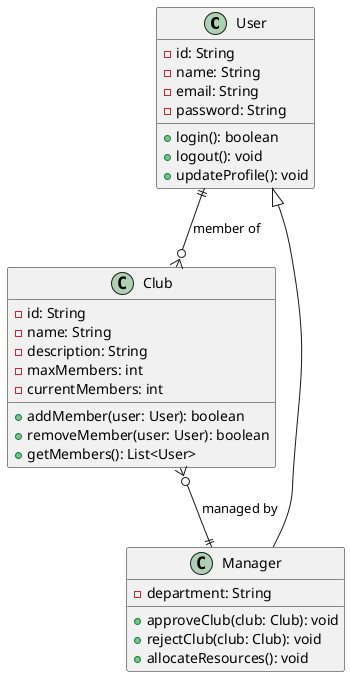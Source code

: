 @startuml
!define RECTANGLE class

class User {
  -id: String
  -name: String
  -email: String
  -password: String
  +login(): boolean
  +logout(): void
  +updateProfile(): void
}

class Club {
  -id: String
  -name: String
  -description: String
  -maxMembers: int
  -currentMembers: int
  +addMember(user: User): boolean
  +removeMember(user: User): boolean
  +getMembers(): List<User>
}

class Manager {
  -department: String
  +approveClub(club: Club): void
  +rejectClub(club: Club): void
  +allocateResources(): void
}

User ||--o{ Club : "member of"
Manager --|> User
Club }o--|| Manager : "managed by"

@enduml